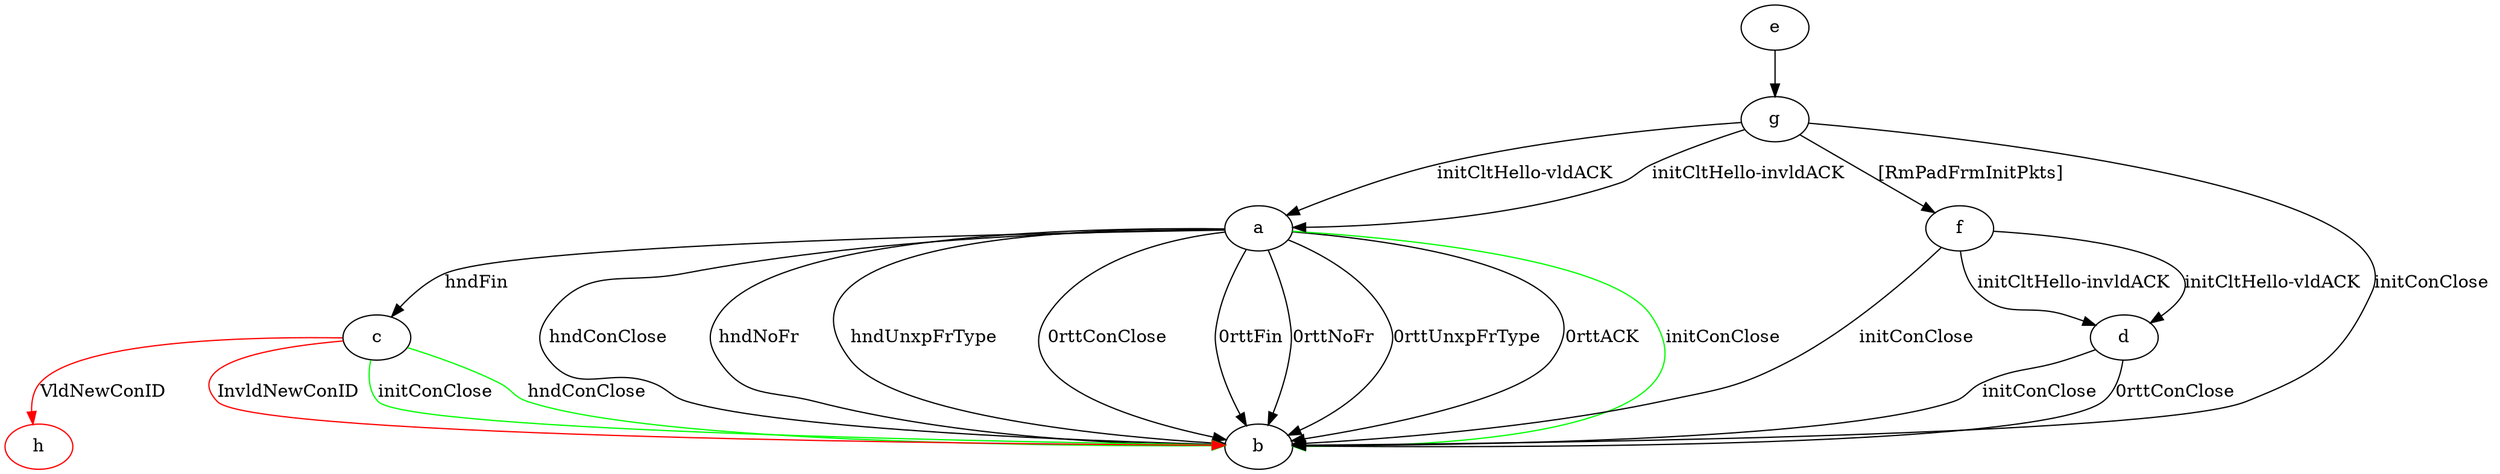 digraph "" {
	a -> b	[key=0,
		label="hndConClose "];
	a -> b	[key=1,
		label="hndNoFr "];
	a -> b	[key=2,
		label="hndUnxpFrType "];
	a -> b	[key=3,
		label="0rttConClose "];
	a -> b	[key=4,
		label="0rttFin "];
	a -> b	[key=5,
		label="0rttNoFr "];
	a -> b	[key=6,
		label="0rttUnxpFrType "];
	a -> b	[key=7,
		label="0rttACK "];
	a -> b	[key=8,
		color=green,
		label="initConClose "];
	a -> c	[key=0,
		label="hndFin "];
	c -> b	[key=0,
		color=green,
		label="initConClose "];
	c -> b	[key=1,
		color=green,
		label="hndConClose "];
	c -> b	[key=2,
		color=red,
		label="InvldNewConID "];
	h	[color=red];
	c -> h	[key=0,
		color=red,
		label="VldNewConID "];
	d -> b	[key=0,
		label="initConClose "];
	d -> b	[key=1,
		label="0rttConClose "];
	e -> g	[key=0];
	f -> b	[key=0,
		label="initConClose "];
	f -> d	[key=0,
		label="initCltHello-vldACK "];
	f -> d	[key=1,
		label="initCltHello-invldACK "];
	g -> a	[key=0,
		label="initCltHello-vldACK "];
	g -> a	[key=1,
		label="initCltHello-invldACK "];
	g -> b	[key=0,
		label="initConClose "];
	g -> f	[key=0,
		label="[RmPadFrmInitPkts] "];
}
